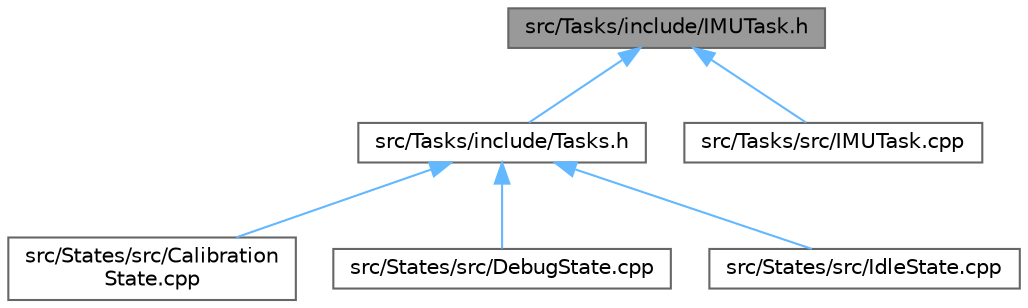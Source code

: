 digraph "src/Tasks/include/IMUTask.h"
{
 // LATEX_PDF_SIZE
  bgcolor="transparent";
  edge [fontname=Helvetica,fontsize=10,labelfontname=Helvetica,labelfontsize=10];
  node [fontname=Helvetica,fontsize=10,shape=box,height=0.2,width=0.4];
  Node1 [id="Node000001",label="src/Tasks/include/IMUTask.h",height=0.2,width=0.4,color="gray40", fillcolor="grey60", style="filled", fontcolor="black",tooltip=" "];
  Node1 -> Node2 [id="edge1_Node000001_Node000002",dir="back",color="steelblue1",style="solid",tooltip=" "];
  Node2 [id="Node000002",label="src/Tasks/include/Tasks.h",height=0.2,width=0.4,color="grey40", fillcolor="white", style="filled",URL="$_tasks_8h.html",tooltip=" "];
  Node2 -> Node3 [id="edge2_Node000002_Node000003",dir="back",color="steelblue1",style="solid",tooltip=" "];
  Node3 [id="Node000003",label="src/States/src/Calibration\lState.cpp",height=0.2,width=0.4,color="grey40", fillcolor="white", style="filled",URL="$_calibration_state_8cpp.html",tooltip=" "];
  Node2 -> Node4 [id="edge3_Node000002_Node000004",dir="back",color="steelblue1",style="solid",tooltip=" "];
  Node4 [id="Node000004",label="src/States/src/DebugState.cpp",height=0.2,width=0.4,color="grey40", fillcolor="white", style="filled",URL="$_debug_state_8cpp.html",tooltip=" "];
  Node2 -> Node5 [id="edge4_Node000002_Node000005",dir="back",color="steelblue1",style="solid",tooltip=" "];
  Node5 [id="Node000005",label="src/States/src/IdleState.cpp",height=0.2,width=0.4,color="grey40", fillcolor="white", style="filled",URL="$_idle_state_8cpp.html",tooltip=" "];
  Node1 -> Node6 [id="edge5_Node000001_Node000006",dir="back",color="steelblue1",style="solid",tooltip=" "];
  Node6 [id="Node000006",label="src/Tasks/src/IMUTask.cpp",height=0.2,width=0.4,color="grey40", fillcolor="white", style="filled",URL="$_i_m_u_task_8cpp.html",tooltip=" "];
}
